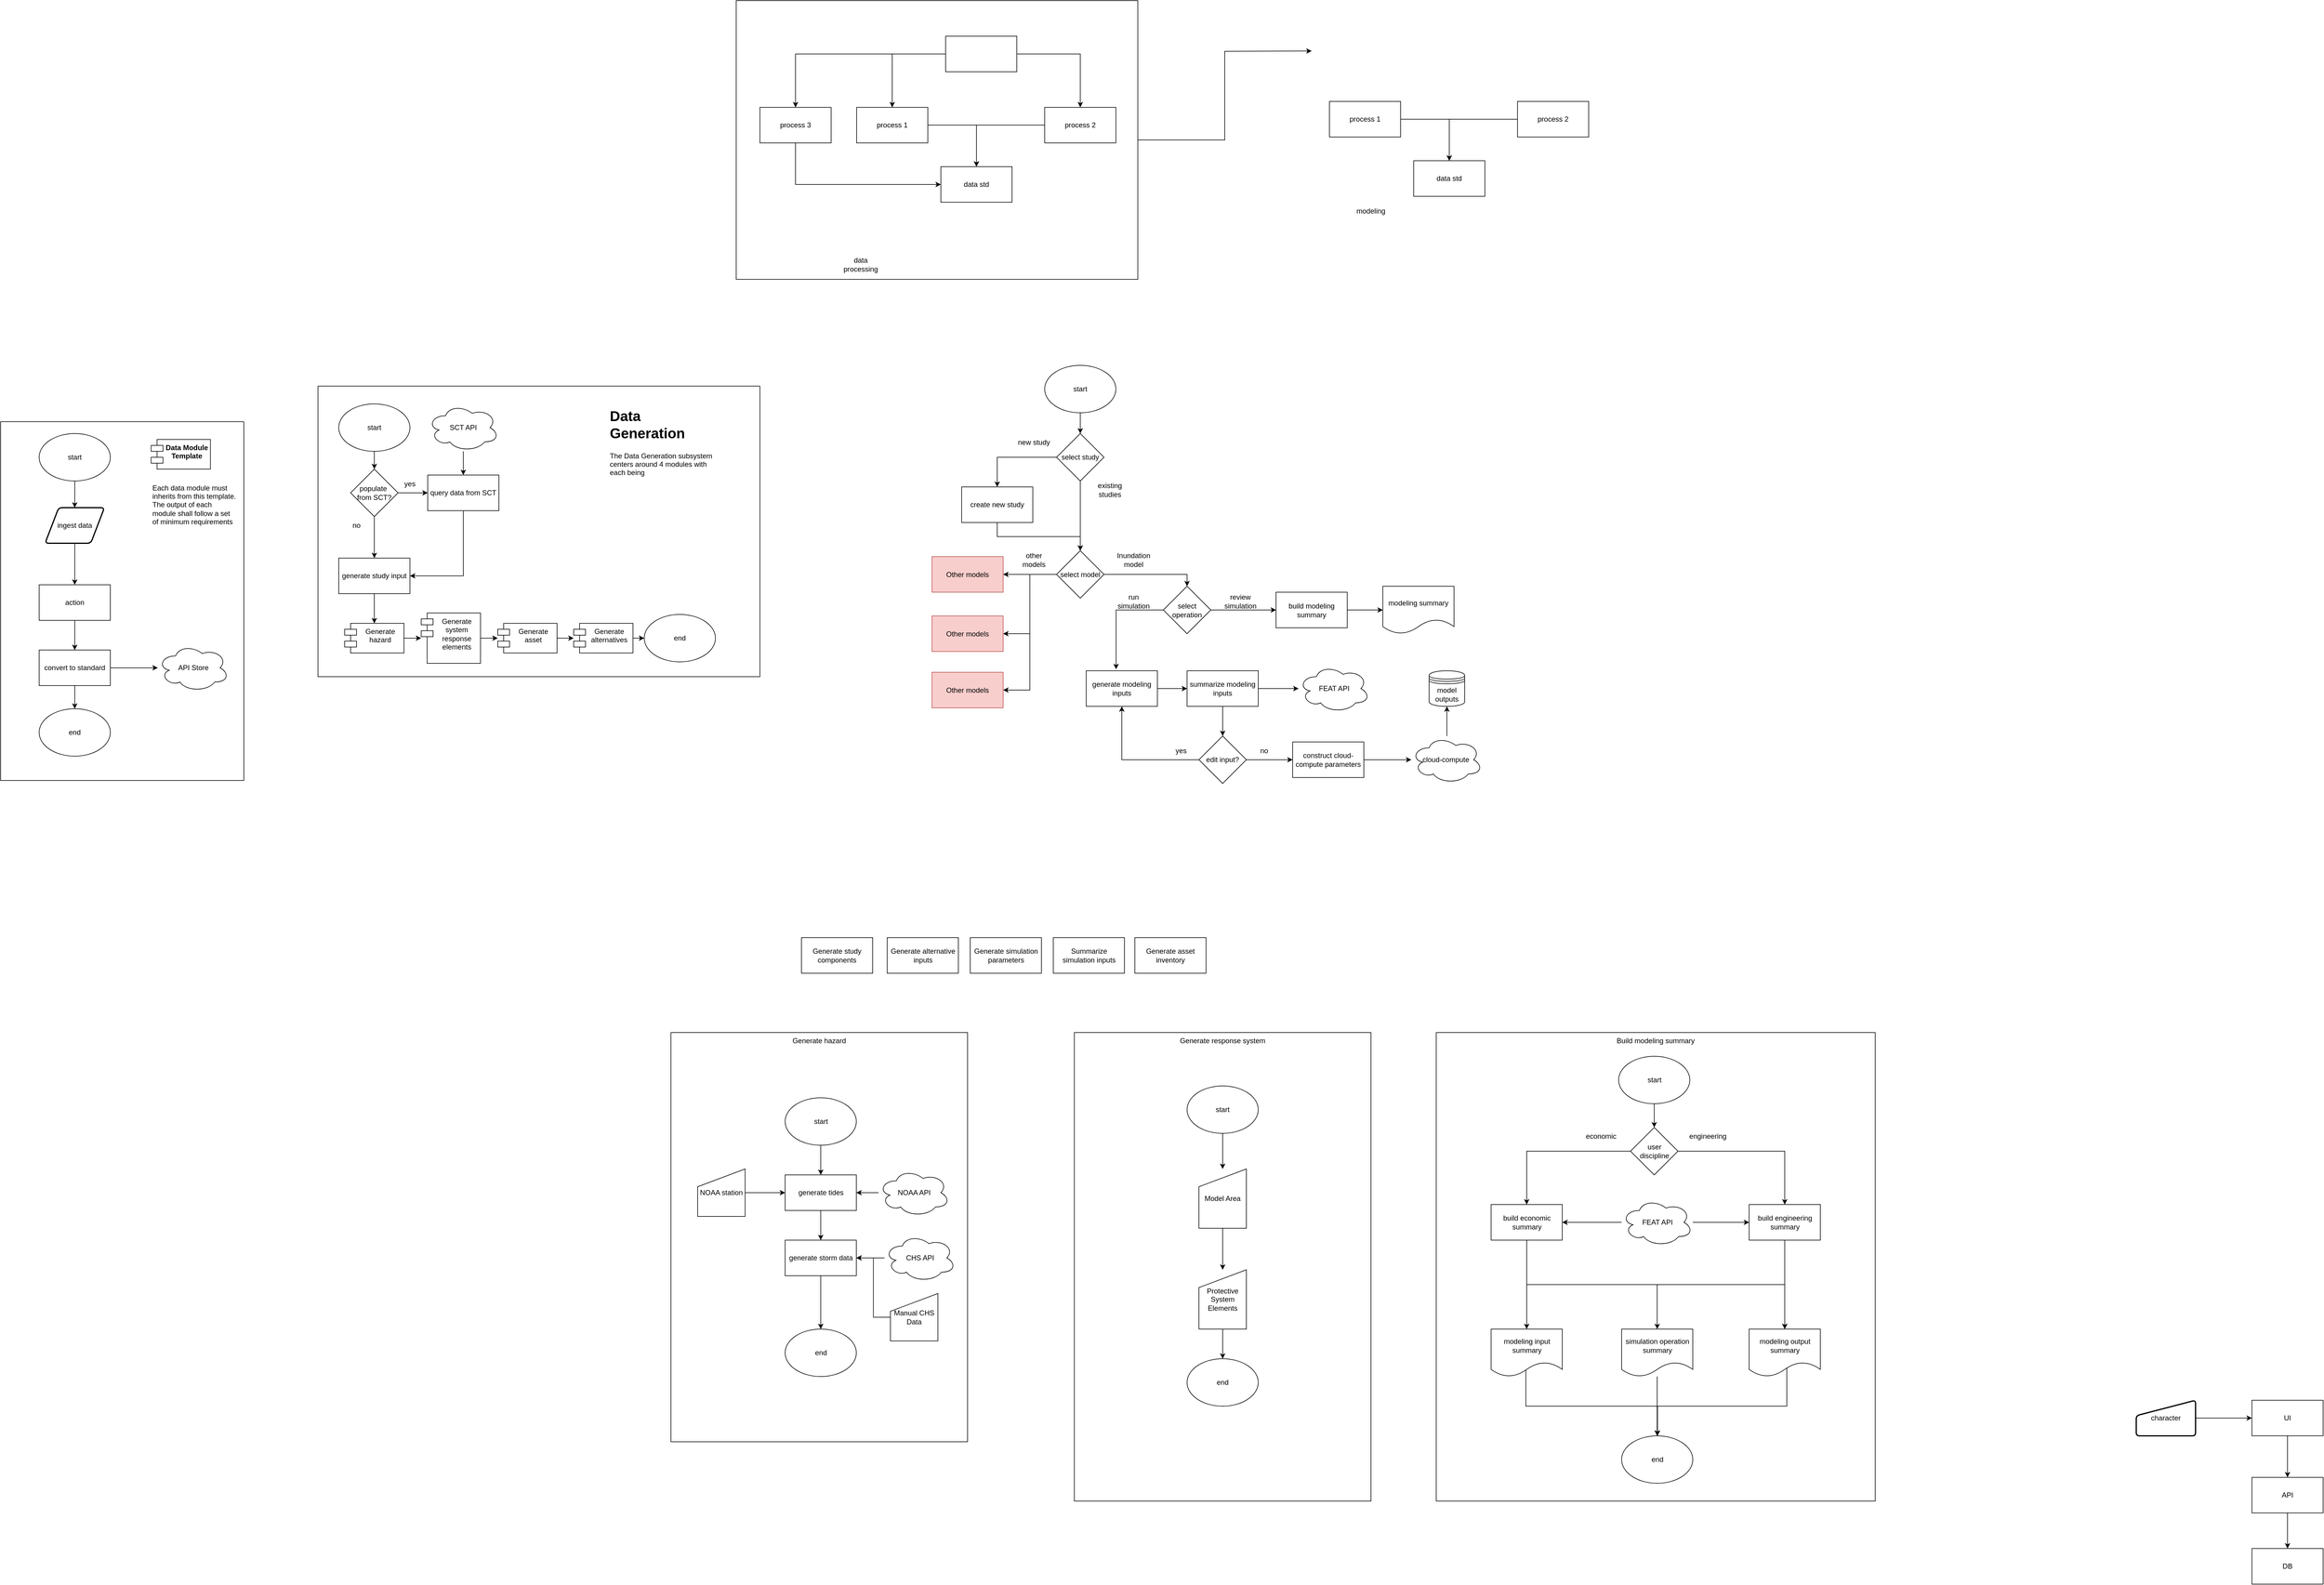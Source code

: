 <mxfile version="26.0.7" pages="3">
  <diagram name="Page-1" id="qRDFToGieXWFHNiyiY_J">
    <mxGraphModel dx="3237" dy="1983" grid="1" gridSize="10" guides="1" tooltips="1" connect="1" arrows="1" fold="1" page="1" pageScale="1" pageWidth="850" pageHeight="1100" math="0" shadow="0">
      <root>
        <mxCell id="0" />
        <mxCell id="1" parent="0" />
        <mxCell id="-fWQIyGvg7Xg8wQxf-oc-19" style="edgeStyle=orthogonalEdgeStyle;rounded=0;orthogonalLoop=1;jettySize=auto;html=1;entryX=0;entryY=0.5;entryDx=0;entryDy=0;" edge="1" parent="1" source="-fWQIyGvg7Xg8wQxf-oc-17">
          <mxGeometry relative="1" as="geometry">
            <mxPoint x="540" y="-345.0" as="targetPoint" />
          </mxGeometry>
        </mxCell>
        <mxCell id="-fWQIyGvg7Xg8wQxf-oc-17" value="" style="rounded=0;whiteSpace=wrap;html=1;" vertex="1" parent="1">
          <mxGeometry x="-430" y="-430" width="677" height="470" as="geometry" />
        </mxCell>
        <mxCell id="PQ4RPiRYlV6zUMraTzQ3-126" value="&lt;div style=&quot;&quot;&gt;&lt;span style=&quot;background-color: initial;&quot;&gt;Generate hazard&lt;/span&gt;&lt;/div&gt;" style="rounded=0;whiteSpace=wrap;html=1;align=center;verticalAlign=top;" parent="1" vertex="1">
          <mxGeometry x="-540" y="1310" width="500" height="690" as="geometry" />
        </mxCell>
        <mxCell id="1YbS6uMou_o2y9SLhwbq-1" value="" style="edgeStyle=orthogonalEdgeStyle;rounded=0;orthogonalLoop=1;jettySize=auto;html=1;" parent="1" source="PQ4RPiRYlV6zUMraTzQ3-18" target="PQ4RPiRYlV6zUMraTzQ3-30" edge="1">
          <mxGeometry relative="1" as="geometry" />
        </mxCell>
        <mxCell id="PQ4RPiRYlV6zUMraTzQ3-18" value="start" style="ellipse;whiteSpace=wrap;html=1;" parent="1" vertex="1">
          <mxGeometry x="90" y="185" width="120" height="80" as="geometry" />
        </mxCell>
        <mxCell id="PQ4RPiRYlV6zUMraTzQ3-184" style="edgeStyle=orthogonalEdgeStyle;rounded=0;orthogonalLoop=1;jettySize=auto;html=1;" parent="1" source="PQ4RPiRYlV6zUMraTzQ3-22" target="PQ4RPiRYlV6zUMraTzQ3-90" edge="1">
          <mxGeometry relative="1" as="geometry" />
        </mxCell>
        <mxCell id="PQ4RPiRYlV6zUMraTzQ3-22" value="generate modeling inputs" style="rounded=0;whiteSpace=wrap;html=1;" parent="1" vertex="1">
          <mxGeometry x="160" y="700" width="120" height="60" as="geometry" />
        </mxCell>
        <mxCell id="PQ4RPiRYlV6zUMraTzQ3-141" value="" style="edgeStyle=orthogonalEdgeStyle;rounded=0;orthogonalLoop=1;jettySize=auto;html=1;" parent="1" edge="1">
          <mxGeometry relative="1" as="geometry">
            <mxPoint x="102" y="600" as="targetPoint" />
          </mxGeometry>
        </mxCell>
        <mxCell id="PQ4RPiRYlV6zUMraTzQ3-142" style="edgeStyle=orthogonalEdgeStyle;rounded=0;orthogonalLoop=1;jettySize=auto;html=1;entryX=0.5;entryY=0;entryDx=0;entryDy=0;" parent="1" edge="1">
          <mxGeometry relative="1" as="geometry">
            <mxPoint x="260" y="740" as="targetPoint" />
          </mxGeometry>
        </mxCell>
        <mxCell id="PQ4RPiRYlV6zUMraTzQ3-54" style="edgeStyle=orthogonalEdgeStyle;rounded=0;orthogonalLoop=1;jettySize=auto;html=1;entryX=0;entryY=0.5;entryDx=0;entryDy=0;" parent="1" edge="1">
          <mxGeometry relative="1" as="geometry">
            <mxPoint x="340" y="770" as="targetPoint" />
          </mxGeometry>
        </mxCell>
        <mxCell id="1YbS6uMou_o2y9SLhwbq-3" style="edgeStyle=orthogonalEdgeStyle;rounded=0;orthogonalLoop=1;jettySize=auto;html=1;" parent="1" source="PQ4RPiRYlV6zUMraTzQ3-30" target="1YbS6uMou_o2y9SLhwbq-2" edge="1">
          <mxGeometry relative="1" as="geometry" />
        </mxCell>
        <mxCell id="1YbS6uMou_o2y9SLhwbq-5" style="edgeStyle=orthogonalEdgeStyle;rounded=0;orthogonalLoop=1;jettySize=auto;html=1;entryX=0.5;entryY=0;entryDx=0;entryDy=0;" parent="1" source="PQ4RPiRYlV6zUMraTzQ3-30" target="PQ4RPiRYlV6zUMraTzQ3-117" edge="1">
          <mxGeometry relative="1" as="geometry" />
        </mxCell>
        <mxCell id="PQ4RPiRYlV6zUMraTzQ3-30" value="select study" style="rhombus;whiteSpace=wrap;html=1;" parent="1" vertex="1">
          <mxGeometry x="110" y="300" width="80" height="80" as="geometry" />
        </mxCell>
        <mxCell id="PQ4RPiRYlV6zUMraTzQ3-34" value="new study" style="text;html=1;align=center;verticalAlign=middle;whiteSpace=wrap;rounded=0;" parent="1" vertex="1">
          <mxGeometry x="42" y="300" width="60" height="30" as="geometry" />
        </mxCell>
        <mxCell id="pRfy_A6ynVGi48_vsYZs-7" value="" style="edgeStyle=orthogonalEdgeStyle;rounded=0;orthogonalLoop=1;jettySize=auto;html=1;" parent="1" source="PQ4RPiRYlV6zUMraTzQ3-45" target="pRfy_A6ynVGi48_vsYZs-4" edge="1">
          <mxGeometry relative="1" as="geometry" />
        </mxCell>
        <mxCell id="PQ4RPiRYlV6zUMraTzQ3-45" value="NOAA station" style="shape=manualInput;whiteSpace=wrap;html=1;" parent="1" vertex="1">
          <mxGeometry x="-495" y="1540" width="80" height="80" as="geometry" />
        </mxCell>
        <mxCell id="pRfy_A6ynVGi48_vsYZs-12" style="edgeStyle=orthogonalEdgeStyle;rounded=0;orthogonalLoop=1;jettySize=auto;html=1;entryX=1;entryY=0.5;entryDx=0;entryDy=0;" parent="1" source="PQ4RPiRYlV6zUMraTzQ3-46" target="pRfy_A6ynVGi48_vsYZs-8" edge="1">
          <mxGeometry relative="1" as="geometry" />
        </mxCell>
        <mxCell id="PQ4RPiRYlV6zUMraTzQ3-46" value="Manual CHS Data" style="shape=manualInput;whiteSpace=wrap;html=1;" parent="1" vertex="1">
          <mxGeometry x="-170" y="1750" width="80" height="80" as="geometry" />
        </mxCell>
        <mxCell id="PQ4RPiRYlV6zUMraTzQ3-60" style="edgeStyle=orthogonalEdgeStyle;rounded=0;orthogonalLoop=1;jettySize=auto;html=1;entryX=0;entryY=0.5;entryDx=0;entryDy=0;" parent="1" edge="1">
          <mxGeometry relative="1" as="geometry">
            <mxPoint x="500" y="770" as="targetPoint" />
          </mxGeometry>
        </mxCell>
        <mxCell id="PQ4RPiRYlV6zUMraTzQ3-57" value="existing studies" style="text;html=1;align=center;verticalAlign=middle;whiteSpace=wrap;rounded=0;" parent="1" vertex="1">
          <mxGeometry x="170" y="380" width="60" height="30" as="geometry" />
        </mxCell>
        <mxCell id="PQ4RPiRYlV6zUMraTzQ3-69" style="edgeStyle=orthogonalEdgeStyle;rounded=0;orthogonalLoop=1;jettySize=auto;html=1;entryX=0.5;entryY=0;entryDx=0;entryDy=0;exitX=0.5;exitY=1;exitDx=0;exitDy=0;" parent="1" source="PQ4RPiRYlV6zUMraTzQ3-90" target="PQ4RPiRYlV6zUMraTzQ3-68" edge="1">
          <mxGeometry relative="1" as="geometry" />
        </mxCell>
        <mxCell id="PQ4RPiRYlV6zUMraTzQ3-73" style="edgeStyle=orthogonalEdgeStyle;rounded=0;orthogonalLoop=1;jettySize=auto;html=1;entryX=0;entryY=0.5;entryDx=0;entryDy=0;" parent="1" edge="1">
          <mxGeometry relative="1" as="geometry">
            <mxPoint x="640" y="770" as="targetPoint" />
          </mxGeometry>
        </mxCell>
        <mxCell id="PQ4RPiRYlV6zUMraTzQ3-62" value="Other models" style="rounded=0;whiteSpace=wrap;html=1;fillColor=#f8cecc;strokeColor=#b85450;" parent="1" vertex="1">
          <mxGeometry x="-100" y="507.5" width="120" height="60" as="geometry" />
        </mxCell>
        <mxCell id="PQ4RPiRYlV6zUMraTzQ3-185" style="edgeStyle=orthogonalEdgeStyle;rounded=0;orthogonalLoop=1;jettySize=auto;html=1;entryX=0.5;entryY=1;entryDx=0;entryDy=0;" parent="1" source="PQ4RPiRYlV6zUMraTzQ3-68" target="PQ4RPiRYlV6zUMraTzQ3-22" edge="1">
          <mxGeometry relative="1" as="geometry" />
        </mxCell>
        <mxCell id="PQ4RPiRYlV6zUMraTzQ3-68" value="edit input?" style="rhombus;whiteSpace=wrap;html=1;" parent="1" vertex="1">
          <mxGeometry x="350" y="810" width="80" height="80" as="geometry" />
        </mxCell>
        <mxCell id="PQ4RPiRYlV6zUMraTzQ3-71" value="yes" style="text;html=1;align=center;verticalAlign=middle;whiteSpace=wrap;rounded=0;" parent="1" vertex="1">
          <mxGeometry x="290" y="820" width="60" height="30" as="geometry" />
        </mxCell>
        <mxCell id="PQ4RPiRYlV6zUMraTzQ3-77" style="edgeStyle=orthogonalEdgeStyle;rounded=0;orthogonalLoop=1;jettySize=auto;html=1;entryX=0;entryY=0.5;entryDx=0;entryDy=0;" parent="1" source="PQ4RPiRYlV6zUMraTzQ3-68" target="PQ4RPiRYlV6zUMraTzQ3-83" edge="1">
          <mxGeometry relative="1" as="geometry">
            <mxPoint x="486.04" y="860" as="targetPoint" />
          </mxGeometry>
        </mxCell>
        <mxCell id="PQ4RPiRYlV6zUMraTzQ3-78" value="model outputs" style="shape=datastore;whiteSpace=wrap;html=1;" parent="1" vertex="1">
          <mxGeometry x="738" y="700" width="60" height="60" as="geometry" />
        </mxCell>
        <mxCell id="PQ4RPiRYlV6zUMraTzQ3-80" value="no" style="text;html=1;align=center;verticalAlign=middle;whiteSpace=wrap;rounded=0;" parent="1" vertex="1">
          <mxGeometry x="430" y="820" width="60" height="30" as="geometry" />
        </mxCell>
        <mxCell id="PQ4RPiRYlV6zUMraTzQ3-81" value="Generate asset inventory" style="rounded=0;whiteSpace=wrap;html=1;" parent="1" vertex="1">
          <mxGeometry x="242" y="1150" width="120" height="60" as="geometry" />
        </mxCell>
        <mxCell id="PQ4RPiRYlV6zUMraTzQ3-97" style="edgeStyle=orthogonalEdgeStyle;rounded=0;orthogonalLoop=1;jettySize=auto;html=1;" parent="1" source="PQ4RPiRYlV6zUMraTzQ3-83" target="PQ4RPiRYlV6zUMraTzQ3-84" edge="1">
          <mxGeometry relative="1" as="geometry" />
        </mxCell>
        <mxCell id="PQ4RPiRYlV6zUMraTzQ3-83" value="construct cloud-compute parameters" style="rounded=0;whiteSpace=wrap;html=1;" parent="1" vertex="1">
          <mxGeometry x="508" y="820" width="120" height="60" as="geometry" />
        </mxCell>
        <mxCell id="PQ4RPiRYlV6zUMraTzQ3-99" style="edgeStyle=orthogonalEdgeStyle;rounded=0;orthogonalLoop=1;jettySize=auto;html=1;entryX=0.5;entryY=1;entryDx=0;entryDy=0;" parent="1" source="PQ4RPiRYlV6zUMraTzQ3-84" target="PQ4RPiRYlV6zUMraTzQ3-78" edge="1">
          <mxGeometry relative="1" as="geometry" />
        </mxCell>
        <mxCell id="PQ4RPiRYlV6zUMraTzQ3-84" value="cloud-compute&amp;nbsp;" style="ellipse;shape=cloud;whiteSpace=wrap;html=1;" parent="1" vertex="1">
          <mxGeometry x="708" y="810" width="120" height="80" as="geometry" />
        </mxCell>
        <mxCell id="PQ4RPiRYlV6zUMraTzQ3-88" style="edgeStyle=orthogonalEdgeStyle;rounded=0;orthogonalLoop=1;jettySize=auto;html=1;entryX=0.42;entryY=-0.044;entryDx=0;entryDy=0;entryPerimeter=0;" parent="1" source="PQ4RPiRYlV6zUMraTzQ3-85" target="PQ4RPiRYlV6zUMraTzQ3-22" edge="1">
          <mxGeometry relative="1" as="geometry">
            <mxPoint x="210" y="697.5" as="targetPoint" />
          </mxGeometry>
        </mxCell>
        <mxCell id="PQ4RPiRYlV6zUMraTzQ3-95" style="edgeStyle=orthogonalEdgeStyle;rounded=0;orthogonalLoop=1;jettySize=auto;html=1;entryX=0;entryY=0.5;entryDx=0;entryDy=0;" parent="1" source="PQ4RPiRYlV6zUMraTzQ3-85" target="PQ4RPiRYlV6zUMraTzQ3-94" edge="1">
          <mxGeometry relative="1" as="geometry" />
        </mxCell>
        <mxCell id="PQ4RPiRYlV6zUMraTzQ3-85" value="select operation" style="rhombus;whiteSpace=wrap;html=1;" parent="1" vertex="1">
          <mxGeometry x="290" y="557.5" width="80" height="80" as="geometry" />
        </mxCell>
        <mxCell id="PQ4RPiRYlV6zUMraTzQ3-89" value="run simulation" style="text;html=1;align=center;verticalAlign=middle;whiteSpace=wrap;rounded=0;" parent="1" vertex="1">
          <mxGeometry x="210" y="567.5" width="60" height="30" as="geometry" />
        </mxCell>
        <mxCell id="98Wi79xMPndo4PKG9-Y--35" value="" style="edgeStyle=orthogonalEdgeStyle;rounded=0;orthogonalLoop=1;jettySize=auto;html=1;" parent="1" source="PQ4RPiRYlV6zUMraTzQ3-90" target="98Wi79xMPndo4PKG9-Y--34" edge="1">
          <mxGeometry relative="1" as="geometry" />
        </mxCell>
        <mxCell id="PQ4RPiRYlV6zUMraTzQ3-90" value="summarize modeling inputs" style="rounded=0;whiteSpace=wrap;html=1;" parent="1" vertex="1">
          <mxGeometry x="330" y="700" width="120" height="60" as="geometry" />
        </mxCell>
        <mxCell id="PQ4RPiRYlV6zUMraTzQ3-93" value="modeling summary" style="shape=document;whiteSpace=wrap;html=1;boundedLbl=1;" parent="1" vertex="1">
          <mxGeometry x="660" y="557.5" width="120" height="80" as="geometry" />
        </mxCell>
        <mxCell id="98Wi79xMPndo4PKG9-Y--49" value="" style="edgeStyle=orthogonalEdgeStyle;rounded=0;orthogonalLoop=1;jettySize=auto;html=1;" parent="1" source="PQ4RPiRYlV6zUMraTzQ3-94" target="PQ4RPiRYlV6zUMraTzQ3-93" edge="1">
          <mxGeometry relative="1" as="geometry" />
        </mxCell>
        <mxCell id="PQ4RPiRYlV6zUMraTzQ3-94" value="build modeling summary" style="rounded=0;whiteSpace=wrap;html=1;" parent="1" vertex="1">
          <mxGeometry x="480" y="567.5" width="120" height="60" as="geometry" />
        </mxCell>
        <mxCell id="PQ4RPiRYlV6zUMraTzQ3-96" value="review simulation" style="text;html=1;align=center;verticalAlign=middle;whiteSpace=wrap;rounded=0;" parent="1" vertex="1">
          <mxGeometry x="390" y="567.5" width="60" height="30" as="geometry" />
        </mxCell>
        <mxCell id="PQ4RPiRYlV6zUMraTzQ3-107" style="edgeStyle=orthogonalEdgeStyle;rounded=0;orthogonalLoop=1;jettySize=auto;html=1;entryX=0.5;entryY=1;entryDx=0;entryDy=0;" parent="1" edge="1">
          <mxGeometry relative="1" as="geometry">
            <mxPoint x="100" y="730" as="sourcePoint" />
          </mxGeometry>
        </mxCell>
        <mxCell id="PQ4RPiRYlV6zUMraTzQ3-108" style="edgeStyle=orthogonalEdgeStyle;rounded=0;orthogonalLoop=1;jettySize=auto;html=1;" parent="1" edge="1">
          <mxGeometry relative="1" as="geometry">
            <mxPoint x="200" y="770" as="targetPoint" />
          </mxGeometry>
        </mxCell>
        <mxCell id="PQ4RPiRYlV6zUMraTzQ3-112" value="Generate study components" style="rounded=0;whiteSpace=wrap;html=1;" parent="1" vertex="1">
          <mxGeometry x="-320" y="1150" width="120" height="60" as="geometry" />
        </mxCell>
        <mxCell id="PQ4RPiRYlV6zUMraTzQ3-114" value="Generate alternative inputs" style="rounded=0;whiteSpace=wrap;html=1;" parent="1" vertex="1">
          <mxGeometry x="-175.5" y="1150" width="120" height="60" as="geometry" />
        </mxCell>
        <mxCell id="PQ4RPiRYlV6zUMraTzQ3-115" value="Generate simulation parameters" style="rounded=0;whiteSpace=wrap;html=1;" parent="1" vertex="1">
          <mxGeometry x="-35.5" y="1150" width="120" height="60" as="geometry" />
        </mxCell>
        <mxCell id="PQ4RPiRYlV6zUMraTzQ3-116" value="Summarize simulation inputs" style="rounded=0;whiteSpace=wrap;html=1;" parent="1" vertex="1">
          <mxGeometry x="104.5" y="1150" width="120" height="60" as="geometry" />
        </mxCell>
        <mxCell id="PQ4RPiRYlV6zUMraTzQ3-120" value="" style="edgeStyle=orthogonalEdgeStyle;rounded=0;orthogonalLoop=1;jettySize=auto;html=1;" parent="1" source="PQ4RPiRYlV6zUMraTzQ3-117" target="PQ4RPiRYlV6zUMraTzQ3-62" edge="1">
          <mxGeometry relative="1" as="geometry" />
        </mxCell>
        <mxCell id="PQ4RPiRYlV6zUMraTzQ3-121" value="" style="edgeStyle=orthogonalEdgeStyle;rounded=0;orthogonalLoop=1;jettySize=auto;html=1;entryX=0.5;entryY=0;entryDx=0;entryDy=0;" parent="1" source="PQ4RPiRYlV6zUMraTzQ3-117" target="PQ4RPiRYlV6zUMraTzQ3-85" edge="1">
          <mxGeometry relative="1" as="geometry">
            <mxPoint x="-240" y="527.5" as="targetPoint" />
          </mxGeometry>
        </mxCell>
        <mxCell id="98Wi79xMPndo4PKG9-Y--6" style="edgeStyle=orthogonalEdgeStyle;rounded=0;orthogonalLoop=1;jettySize=auto;html=1;entryX=1;entryY=0.5;entryDx=0;entryDy=0;" parent="1" source="PQ4RPiRYlV6zUMraTzQ3-117" target="98Wi79xMPndo4PKG9-Y--5" edge="1">
          <mxGeometry relative="1" as="geometry" />
        </mxCell>
        <mxCell id="98Wi79xMPndo4PKG9-Y--8" style="edgeStyle=orthogonalEdgeStyle;rounded=0;orthogonalLoop=1;jettySize=auto;html=1;entryX=1;entryY=0.5;entryDx=0;entryDy=0;" parent="1" source="PQ4RPiRYlV6zUMraTzQ3-117" target="98Wi79xMPndo4PKG9-Y--7" edge="1">
          <mxGeometry relative="1" as="geometry" />
        </mxCell>
        <mxCell id="PQ4RPiRYlV6zUMraTzQ3-117" value="select model" style="rhombus;whiteSpace=wrap;html=1;" parent="1" vertex="1">
          <mxGeometry x="110" y="497.5" width="80" height="80" as="geometry" />
        </mxCell>
        <mxCell id="PQ4RPiRYlV6zUMraTzQ3-122" value="Inundation model" style="text;html=1;align=center;verticalAlign=middle;whiteSpace=wrap;rounded=0;" parent="1" vertex="1">
          <mxGeometry x="210" y="497.5" width="60" height="30" as="geometry" />
        </mxCell>
        <mxCell id="PQ4RPiRYlV6zUMraTzQ3-123" value="other models" style="text;html=1;align=center;verticalAlign=middle;whiteSpace=wrap;rounded=0;" parent="1" vertex="1">
          <mxGeometry x="42" y="497.5" width="60" height="30" as="geometry" />
        </mxCell>
        <mxCell id="pRfy_A6ynVGi48_vsYZs-5" value="" style="edgeStyle=orthogonalEdgeStyle;rounded=0;orthogonalLoop=1;jettySize=auto;html=1;" parent="1" source="PQ4RPiRYlV6zUMraTzQ3-127" target="pRfy_A6ynVGi48_vsYZs-4" edge="1">
          <mxGeometry relative="1" as="geometry" />
        </mxCell>
        <mxCell id="PQ4RPiRYlV6zUMraTzQ3-127" value="start" style="ellipse;whiteSpace=wrap;html=1;" parent="1" vertex="1">
          <mxGeometry x="-347.5" y="1420" width="120" height="80" as="geometry" />
        </mxCell>
        <mxCell id="PQ4RPiRYlV6zUMraTzQ3-128" value="end" style="ellipse;whiteSpace=wrap;html=1;" parent="1" vertex="1">
          <mxGeometry x="-347.5" y="1810" width="120" height="80" as="geometry" />
        </mxCell>
        <mxCell id="PQ4RPiRYlV6zUMraTzQ3-140" value="" style="group" parent="1" vertex="1" connectable="0">
          <mxGeometry x="140" y="1310" width="500" height="790" as="geometry" />
        </mxCell>
        <mxCell id="PQ4RPiRYlV6zUMraTzQ3-130" value="&lt;div style=&quot;&quot;&gt;Generate response system&lt;/div&gt;" style="rounded=0;whiteSpace=wrap;html=1;align=center;verticalAlign=top;" parent="PQ4RPiRYlV6zUMraTzQ3-140" vertex="1">
          <mxGeometry width="500" height="790" as="geometry" />
        </mxCell>
        <mxCell id="PQ4RPiRYlV6zUMraTzQ3-138" value="" style="edgeStyle=orthogonalEdgeStyle;rounded=0;orthogonalLoop=1;jettySize=auto;html=1;" parent="PQ4RPiRYlV6zUMraTzQ3-140" source="PQ4RPiRYlV6zUMraTzQ3-48" target="PQ4RPiRYlV6zUMraTzQ3-52" edge="1">
          <mxGeometry relative="1" as="geometry" />
        </mxCell>
        <mxCell id="PQ4RPiRYlV6zUMraTzQ3-48" value="Model Area" style="shape=manualInput;whiteSpace=wrap;html=1;" parent="PQ4RPiRYlV6zUMraTzQ3-140" vertex="1">
          <mxGeometry x="210" y="230" width="80" height="100" as="geometry" />
        </mxCell>
        <mxCell id="PQ4RPiRYlV6zUMraTzQ3-139" value="" style="edgeStyle=orthogonalEdgeStyle;rounded=0;orthogonalLoop=1;jettySize=auto;html=1;" parent="PQ4RPiRYlV6zUMraTzQ3-140" source="PQ4RPiRYlV6zUMraTzQ3-52" target="PQ4RPiRYlV6zUMraTzQ3-136" edge="1">
          <mxGeometry relative="1" as="geometry" />
        </mxCell>
        <mxCell id="PQ4RPiRYlV6zUMraTzQ3-52" value="Protective System Elements" style="shape=manualInput;whiteSpace=wrap;html=1;" parent="PQ4RPiRYlV6zUMraTzQ3-140" vertex="1">
          <mxGeometry x="210" y="400" width="80" height="100" as="geometry" />
        </mxCell>
        <mxCell id="PQ4RPiRYlV6zUMraTzQ3-137" value="" style="edgeStyle=orthogonalEdgeStyle;rounded=0;orthogonalLoop=1;jettySize=auto;html=1;" parent="PQ4RPiRYlV6zUMraTzQ3-140" source="PQ4RPiRYlV6zUMraTzQ3-135" target="PQ4RPiRYlV6zUMraTzQ3-48" edge="1">
          <mxGeometry relative="1" as="geometry" />
        </mxCell>
        <mxCell id="PQ4RPiRYlV6zUMraTzQ3-135" value="start" style="ellipse;whiteSpace=wrap;html=1;" parent="PQ4RPiRYlV6zUMraTzQ3-140" vertex="1">
          <mxGeometry x="190" y="90" width="120" height="80" as="geometry" />
        </mxCell>
        <mxCell id="PQ4RPiRYlV6zUMraTzQ3-136" value="end" style="ellipse;whiteSpace=wrap;html=1;" parent="PQ4RPiRYlV6zUMraTzQ3-140" vertex="1">
          <mxGeometry x="190" y="550" width="120" height="80" as="geometry" />
        </mxCell>
        <mxCell id="98Wi79xMPndo4PKG9-Y--5" value="Other models" style="rounded=0;whiteSpace=wrap;html=1;fillColor=#f8cecc;strokeColor=#b85450;" parent="1" vertex="1">
          <mxGeometry x="-100" y="607.5" width="120" height="60" as="geometry" />
        </mxCell>
        <mxCell id="98Wi79xMPndo4PKG9-Y--7" value="Other models" style="rounded=0;whiteSpace=wrap;html=1;fillColor=#f8cecc;strokeColor=#b85450;" parent="1" vertex="1">
          <mxGeometry x="-100" y="702.5" width="120" height="60" as="geometry" />
        </mxCell>
        <mxCell id="98Wi79xMPndo4PKG9-Y--10" value="&lt;div style=&quot;&quot;&gt;Build modeling summary&lt;/div&gt;" style="rounded=0;whiteSpace=wrap;html=1;align=center;verticalAlign=top;" parent="1" vertex="1">
          <mxGeometry x="750" y="1310" width="740" height="790" as="geometry" />
        </mxCell>
        <mxCell id="98Wi79xMPndo4PKG9-Y--19" value="" style="edgeStyle=orthogonalEdgeStyle;rounded=0;orthogonalLoop=1;jettySize=auto;html=1;" parent="1" source="98Wi79xMPndo4PKG9-Y--16" target="98Wi79xMPndo4PKG9-Y--18" edge="1">
          <mxGeometry relative="1" as="geometry" />
        </mxCell>
        <mxCell id="98Wi79xMPndo4PKG9-Y--16" value="start" style="ellipse;whiteSpace=wrap;html=1;" parent="1" vertex="1">
          <mxGeometry x="1057.5" y="1350" width="120" height="80" as="geometry" />
        </mxCell>
        <mxCell id="98Wi79xMPndo4PKG9-Y--17" value="end" style="ellipse;whiteSpace=wrap;html=1;" parent="1" vertex="1">
          <mxGeometry x="1062.5" y="1990" width="120" height="80" as="geometry" />
        </mxCell>
        <mxCell id="98Wi79xMPndo4PKG9-Y--22" style="edgeStyle=orthogonalEdgeStyle;rounded=0;orthogonalLoop=1;jettySize=auto;html=1;" parent="1" source="98Wi79xMPndo4PKG9-Y--18" target="98Wi79xMPndo4PKG9-Y--20" edge="1">
          <mxGeometry relative="1" as="geometry" />
        </mxCell>
        <mxCell id="98Wi79xMPndo4PKG9-Y--23" style="edgeStyle=orthogonalEdgeStyle;rounded=0;orthogonalLoop=1;jettySize=auto;html=1;" parent="1" source="98Wi79xMPndo4PKG9-Y--18" target="98Wi79xMPndo4PKG9-Y--21" edge="1">
          <mxGeometry relative="1" as="geometry" />
        </mxCell>
        <mxCell id="98Wi79xMPndo4PKG9-Y--18" value="user &lt;br&gt;discipline" style="rhombus;whiteSpace=wrap;html=1;" parent="1" vertex="1">
          <mxGeometry x="1077.5" y="1470" width="80" height="80" as="geometry" />
        </mxCell>
        <mxCell id="98Wi79xMPndo4PKG9-Y--29" style="edgeStyle=orthogonalEdgeStyle;rounded=0;orthogonalLoop=1;jettySize=auto;html=1;" parent="1" source="98Wi79xMPndo4PKG9-Y--20" target="98Wi79xMPndo4PKG9-Y--28" edge="1">
          <mxGeometry relative="1" as="geometry" />
        </mxCell>
        <mxCell id="98Wi79xMPndo4PKG9-Y--30" style="edgeStyle=orthogonalEdgeStyle;rounded=0;orthogonalLoop=1;jettySize=auto;html=1;exitX=0.5;exitY=1;exitDx=0;exitDy=0;" parent="1" source="98Wi79xMPndo4PKG9-Y--20" target="98Wi79xMPndo4PKG9-Y--27" edge="1">
          <mxGeometry relative="1" as="geometry" />
        </mxCell>
        <mxCell id="98Wi79xMPndo4PKG9-Y--20" value="build economic summary" style="rounded=0;whiteSpace=wrap;html=1;" parent="1" vertex="1">
          <mxGeometry x="842.5" y="1600" width="120" height="60" as="geometry" />
        </mxCell>
        <mxCell id="98Wi79xMPndo4PKG9-Y--31" style="edgeStyle=orthogonalEdgeStyle;rounded=0;orthogonalLoop=1;jettySize=auto;html=1;entryX=0.5;entryY=0;entryDx=0;entryDy=0;exitX=0.5;exitY=1;exitDx=0;exitDy=0;" parent="1" source="98Wi79xMPndo4PKG9-Y--21" target="98Wi79xMPndo4PKG9-Y--27" edge="1">
          <mxGeometry relative="1" as="geometry" />
        </mxCell>
        <mxCell id="98Wi79xMPndo4PKG9-Y--38" style="edgeStyle=orthogonalEdgeStyle;rounded=0;orthogonalLoop=1;jettySize=auto;html=1;exitX=0.5;exitY=1;exitDx=0;exitDy=0;" parent="1" source="98Wi79xMPndo4PKG9-Y--21" target="98Wi79xMPndo4PKG9-Y--37" edge="1">
          <mxGeometry relative="1" as="geometry" />
        </mxCell>
        <mxCell id="98Wi79xMPndo4PKG9-Y--21" value="build engineering summary" style="rounded=0;whiteSpace=wrap;html=1;" parent="1" vertex="1">
          <mxGeometry x="1277.5" y="1600" width="120" height="60" as="geometry" />
        </mxCell>
        <mxCell id="98Wi79xMPndo4PKG9-Y--25" value="" style="edgeStyle=orthogonalEdgeStyle;rounded=0;orthogonalLoop=1;jettySize=auto;html=1;startArrow=none;startFill=0;" parent="1" source="98Wi79xMPndo4PKG9-Y--24" target="98Wi79xMPndo4PKG9-Y--21" edge="1">
          <mxGeometry relative="1" as="geometry" />
        </mxCell>
        <mxCell id="98Wi79xMPndo4PKG9-Y--26" value="" style="edgeStyle=orthogonalEdgeStyle;rounded=0;orthogonalLoop=1;jettySize=auto;html=1;startArrow=none;startFill=0;" parent="1" source="98Wi79xMPndo4PKG9-Y--24" target="98Wi79xMPndo4PKG9-Y--20" edge="1">
          <mxGeometry relative="1" as="geometry" />
        </mxCell>
        <mxCell id="98Wi79xMPndo4PKG9-Y--24" value="FEAT API" style="ellipse;shape=cloud;whiteSpace=wrap;html=1;" parent="1" vertex="1">
          <mxGeometry x="1062.5" y="1590" width="120" height="80" as="geometry" />
        </mxCell>
        <mxCell id="98Wi79xMPndo4PKG9-Y--46" style="edgeStyle=orthogonalEdgeStyle;rounded=0;orthogonalLoop=1;jettySize=auto;html=1;entryX=0.5;entryY=0;entryDx=0;entryDy=0;exitX=0.529;exitY=0.788;exitDx=0;exitDy=0;exitPerimeter=0;" parent="1" source="98Wi79xMPndo4PKG9-Y--27" target="98Wi79xMPndo4PKG9-Y--17" edge="1">
          <mxGeometry relative="1" as="geometry">
            <Array as="points">
              <mxPoint x="1341" y="1940" />
              <mxPoint x="1123" y="1940" />
            </Array>
          </mxGeometry>
        </mxCell>
        <mxCell id="98Wi79xMPndo4PKG9-Y--27" value="modeling output summary" style="shape=document;whiteSpace=wrap;html=1;boundedLbl=1;" parent="1" vertex="1">
          <mxGeometry x="1277.5" y="1810" width="120" height="80" as="geometry" />
        </mxCell>
        <mxCell id="98Wi79xMPndo4PKG9-Y--42" style="edgeStyle=orthogonalEdgeStyle;rounded=0;orthogonalLoop=1;jettySize=auto;html=1;exitX=0.488;exitY=0.838;exitDx=0;exitDy=0;exitPerimeter=0;" parent="1" source="98Wi79xMPndo4PKG9-Y--28" target="98Wi79xMPndo4PKG9-Y--17" edge="1">
          <mxGeometry relative="1" as="geometry">
            <Array as="points">
              <mxPoint x="901" y="1940" />
              <mxPoint x="1123" y="1940" />
            </Array>
          </mxGeometry>
        </mxCell>
        <mxCell id="98Wi79xMPndo4PKG9-Y--28" value="modeling input summary" style="shape=document;whiteSpace=wrap;html=1;boundedLbl=1;" parent="1" vertex="1">
          <mxGeometry x="842.5" y="1810" width="120" height="80" as="geometry" />
        </mxCell>
        <mxCell id="98Wi79xMPndo4PKG9-Y--34" value="FEAT API" style="ellipse;shape=cloud;whiteSpace=wrap;html=1;" parent="1" vertex="1">
          <mxGeometry x="518" y="690" width="120" height="80" as="geometry" />
        </mxCell>
        <mxCell id="98Wi79xMPndo4PKG9-Y--43" value="" style="edgeStyle=orthogonalEdgeStyle;rounded=0;orthogonalLoop=1;jettySize=auto;html=1;" parent="1" source="98Wi79xMPndo4PKG9-Y--37" target="98Wi79xMPndo4PKG9-Y--17" edge="1">
          <mxGeometry relative="1" as="geometry" />
        </mxCell>
        <mxCell id="98Wi79xMPndo4PKG9-Y--37" value="simulation operation summary" style="shape=document;whiteSpace=wrap;html=1;boundedLbl=1;" parent="1" vertex="1">
          <mxGeometry x="1062.5" y="1810" width="120" height="80" as="geometry" />
        </mxCell>
        <mxCell id="98Wi79xMPndo4PKG9-Y--47" value="economic" style="text;html=1;align=center;verticalAlign=middle;whiteSpace=wrap;rounded=0;" parent="1" vertex="1">
          <mxGeometry x="997.5" y="1470" width="60" height="30" as="geometry" />
        </mxCell>
        <mxCell id="98Wi79xMPndo4PKG9-Y--48" value="engineering" style="text;html=1;align=center;verticalAlign=middle;whiteSpace=wrap;rounded=0;" parent="1" vertex="1">
          <mxGeometry x="1177.5" y="1470" width="60" height="30" as="geometry" />
        </mxCell>
        <mxCell id="1YbS6uMou_o2y9SLhwbq-6" style="edgeStyle=orthogonalEdgeStyle;rounded=0;orthogonalLoop=1;jettySize=auto;html=1;entryX=0.5;entryY=0;entryDx=0;entryDy=0;exitX=0.5;exitY=1;exitDx=0;exitDy=0;" parent="1" source="1YbS6uMou_o2y9SLhwbq-2" target="PQ4RPiRYlV6zUMraTzQ3-117" edge="1">
          <mxGeometry relative="1" as="geometry" />
        </mxCell>
        <mxCell id="1YbS6uMou_o2y9SLhwbq-2" value="create new study" style="rounded=0;whiteSpace=wrap;html=1;" parent="1" vertex="1">
          <mxGeometry x="-50" y="390" width="120" height="60" as="geometry" />
        </mxCell>
        <mxCell id="pRfy_A6ynVGi48_vsYZs-6" value="" style="edgeStyle=orthogonalEdgeStyle;rounded=0;orthogonalLoop=1;jettySize=auto;html=1;" parent="1" source="pRfy_A6ynVGi48_vsYZs-2" target="pRfy_A6ynVGi48_vsYZs-4" edge="1">
          <mxGeometry relative="1" as="geometry" />
        </mxCell>
        <mxCell id="pRfy_A6ynVGi48_vsYZs-2" value="NOAA API" style="ellipse;shape=cloud;whiteSpace=wrap;html=1;" parent="1" vertex="1">
          <mxGeometry x="-190" y="1540" width="120" height="80" as="geometry" />
        </mxCell>
        <mxCell id="pRfy_A6ynVGi48_vsYZs-9" value="" style="edgeStyle=orthogonalEdgeStyle;rounded=0;orthogonalLoop=1;jettySize=auto;html=1;" parent="1" source="pRfy_A6ynVGi48_vsYZs-4" target="pRfy_A6ynVGi48_vsYZs-8" edge="1">
          <mxGeometry relative="1" as="geometry" />
        </mxCell>
        <mxCell id="pRfy_A6ynVGi48_vsYZs-4" value="generate tides" style="rounded=0;whiteSpace=wrap;html=1;" parent="1" vertex="1">
          <mxGeometry x="-347.5" y="1550" width="120" height="60" as="geometry" />
        </mxCell>
        <mxCell id="pRfy_A6ynVGi48_vsYZs-14" value="" style="edgeStyle=orthogonalEdgeStyle;rounded=0;orthogonalLoop=1;jettySize=auto;html=1;" parent="1" source="pRfy_A6ynVGi48_vsYZs-8" target="PQ4RPiRYlV6zUMraTzQ3-128" edge="1">
          <mxGeometry relative="1" as="geometry" />
        </mxCell>
        <mxCell id="pRfy_A6ynVGi48_vsYZs-8" value="generate storm data" style="rounded=0;whiteSpace=wrap;html=1;" parent="1" vertex="1">
          <mxGeometry x="-347.5" y="1660" width="120" height="60" as="geometry" />
        </mxCell>
        <mxCell id="pRfy_A6ynVGi48_vsYZs-13" value="" style="edgeStyle=orthogonalEdgeStyle;rounded=0;orthogonalLoop=1;jettySize=auto;html=1;" parent="1" source="pRfy_A6ynVGi48_vsYZs-11" target="pRfy_A6ynVGi48_vsYZs-8" edge="1">
          <mxGeometry relative="1" as="geometry" />
        </mxCell>
        <mxCell id="pRfy_A6ynVGi48_vsYZs-11" value="CHS API" style="ellipse;shape=cloud;whiteSpace=wrap;html=1;" parent="1" vertex="1">
          <mxGeometry x="-180" y="1650" width="120" height="80" as="geometry" />
        </mxCell>
        <mxCell id="pRfy_A6ynVGi48_vsYZs-17" value="" style="edgeStyle=orthogonalEdgeStyle;rounded=0;orthogonalLoop=1;jettySize=auto;html=1;" parent="1" source="pRfy_A6ynVGi48_vsYZs-15" target="pRfy_A6ynVGi48_vsYZs-16" edge="1">
          <mxGeometry relative="1" as="geometry" />
        </mxCell>
        <mxCell id="pRfy_A6ynVGi48_vsYZs-15" value="character" style="html=1;strokeWidth=2;shape=manualInput;whiteSpace=wrap;rounded=1;size=26;arcSize=11;" parent="1" vertex="1">
          <mxGeometry x="1930" y="1930" width="100" height="60" as="geometry" />
        </mxCell>
        <mxCell id="pRfy_A6ynVGi48_vsYZs-19" value="" style="edgeStyle=orthogonalEdgeStyle;rounded=0;orthogonalLoop=1;jettySize=auto;html=1;" parent="1" source="pRfy_A6ynVGi48_vsYZs-16" target="pRfy_A6ynVGi48_vsYZs-18" edge="1">
          <mxGeometry relative="1" as="geometry" />
        </mxCell>
        <mxCell id="pRfy_A6ynVGi48_vsYZs-16" value="UI" style="rounded=0;whiteSpace=wrap;html=1;" parent="1" vertex="1">
          <mxGeometry x="2125" y="1930" width="120" height="60" as="geometry" />
        </mxCell>
        <mxCell id="pRfy_A6ynVGi48_vsYZs-21" value="" style="edgeStyle=orthogonalEdgeStyle;rounded=0;orthogonalLoop=1;jettySize=auto;html=1;" parent="1" source="pRfy_A6ynVGi48_vsYZs-18" target="pRfy_A6ynVGi48_vsYZs-20" edge="1">
          <mxGeometry relative="1" as="geometry" />
        </mxCell>
        <mxCell id="pRfy_A6ynVGi48_vsYZs-18" value="API" style="rounded=0;whiteSpace=wrap;html=1;" parent="1" vertex="1">
          <mxGeometry x="2125" y="2060" width="120" height="60" as="geometry" />
        </mxCell>
        <mxCell id="pRfy_A6ynVGi48_vsYZs-20" value="DB" style="rounded=0;whiteSpace=wrap;html=1;" parent="1" vertex="1">
          <mxGeometry x="2125" y="2180" width="120" height="60" as="geometry" />
        </mxCell>
        <mxCell id="-fWQIyGvg7Xg8wQxf-oc-1" value="data std" style="rounded=0;whiteSpace=wrap;html=1;" vertex="1" parent="1">
          <mxGeometry x="-85" y="-150" width="120" height="60" as="geometry" />
        </mxCell>
        <mxCell id="-fWQIyGvg7Xg8wQxf-oc-5" style="edgeStyle=orthogonalEdgeStyle;rounded=0;orthogonalLoop=1;jettySize=auto;html=1;entryX=0.5;entryY=0;entryDx=0;entryDy=0;" edge="1" parent="1" source="-fWQIyGvg7Xg8wQxf-oc-2" target="-fWQIyGvg7Xg8wQxf-oc-1">
          <mxGeometry relative="1" as="geometry" />
        </mxCell>
        <mxCell id="-fWQIyGvg7Xg8wQxf-oc-2" value="process 2" style="rounded=0;whiteSpace=wrap;html=1;" vertex="1" parent="1">
          <mxGeometry x="90" y="-250" width="120" height="60" as="geometry" />
        </mxCell>
        <mxCell id="-fWQIyGvg7Xg8wQxf-oc-4" style="edgeStyle=orthogonalEdgeStyle;rounded=0;orthogonalLoop=1;jettySize=auto;html=1;" edge="1" parent="1" source="-fWQIyGvg7Xg8wQxf-oc-3" target="-fWQIyGvg7Xg8wQxf-oc-1">
          <mxGeometry relative="1" as="geometry" />
        </mxCell>
        <mxCell id="-fWQIyGvg7Xg8wQxf-oc-3" value="process 1" style="rounded=0;whiteSpace=wrap;html=1;" vertex="1" parent="1">
          <mxGeometry x="-227" y="-250" width="120" height="60" as="geometry" />
        </mxCell>
        <mxCell id="-fWQIyGvg7Xg8wQxf-oc-7" style="edgeStyle=orthogonalEdgeStyle;rounded=0;orthogonalLoop=1;jettySize=auto;html=1;entryX=0.5;entryY=0;entryDx=0;entryDy=0;" edge="1" parent="1" source="-fWQIyGvg7Xg8wQxf-oc-6" target="-fWQIyGvg7Xg8wQxf-oc-3">
          <mxGeometry relative="1" as="geometry" />
        </mxCell>
        <mxCell id="-fWQIyGvg7Xg8wQxf-oc-8" style="edgeStyle=orthogonalEdgeStyle;rounded=0;orthogonalLoop=1;jettySize=auto;html=1;entryX=0.5;entryY=0;entryDx=0;entryDy=0;" edge="1" parent="1" source="-fWQIyGvg7Xg8wQxf-oc-6" target="-fWQIyGvg7Xg8wQxf-oc-2">
          <mxGeometry relative="1" as="geometry" />
        </mxCell>
        <mxCell id="-fWQIyGvg7Xg8wQxf-oc-23" style="edgeStyle=orthogonalEdgeStyle;rounded=0;orthogonalLoop=1;jettySize=auto;html=1;" edge="1" parent="1" source="-fWQIyGvg7Xg8wQxf-oc-6" target="-fWQIyGvg7Xg8wQxf-oc-20">
          <mxGeometry relative="1" as="geometry" />
        </mxCell>
        <mxCell id="-fWQIyGvg7Xg8wQxf-oc-6" value="" style="rounded=0;whiteSpace=wrap;html=1;" vertex="1" parent="1">
          <mxGeometry x="-77" y="-370" width="120" height="60" as="geometry" />
        </mxCell>
        <mxCell id="-fWQIyGvg7Xg8wQxf-oc-9" value="data std" style="rounded=0;whiteSpace=wrap;html=1;" vertex="1" parent="1">
          <mxGeometry x="712" y="-160" width="120" height="60" as="geometry" />
        </mxCell>
        <mxCell id="-fWQIyGvg7Xg8wQxf-oc-10" style="edgeStyle=orthogonalEdgeStyle;rounded=0;orthogonalLoop=1;jettySize=auto;html=1;entryX=0.5;entryY=0;entryDx=0;entryDy=0;" edge="1" parent="1" source="-fWQIyGvg7Xg8wQxf-oc-11" target="-fWQIyGvg7Xg8wQxf-oc-9">
          <mxGeometry relative="1" as="geometry" />
        </mxCell>
        <mxCell id="-fWQIyGvg7Xg8wQxf-oc-11" value="process 2" style="rounded=0;whiteSpace=wrap;html=1;" vertex="1" parent="1">
          <mxGeometry x="887" y="-260" width="120" height="60" as="geometry" />
        </mxCell>
        <mxCell id="-fWQIyGvg7Xg8wQxf-oc-12" style="edgeStyle=orthogonalEdgeStyle;rounded=0;orthogonalLoop=1;jettySize=auto;html=1;" edge="1" parent="1" source="-fWQIyGvg7Xg8wQxf-oc-13" target="-fWQIyGvg7Xg8wQxf-oc-9">
          <mxGeometry relative="1" as="geometry" />
        </mxCell>
        <mxCell id="-fWQIyGvg7Xg8wQxf-oc-13" value="process 1" style="rounded=0;whiteSpace=wrap;html=1;" vertex="1" parent="1">
          <mxGeometry x="570" y="-260" width="120" height="60" as="geometry" />
        </mxCell>
        <mxCell id="-fWQIyGvg7Xg8wQxf-oc-22" style="edgeStyle=orthogonalEdgeStyle;rounded=0;orthogonalLoop=1;jettySize=auto;html=1;entryX=0;entryY=0.5;entryDx=0;entryDy=0;" edge="1" parent="1" source="-fWQIyGvg7Xg8wQxf-oc-20" target="-fWQIyGvg7Xg8wQxf-oc-1">
          <mxGeometry relative="1" as="geometry">
            <Array as="points">
              <mxPoint x="-330" y="-120" />
            </Array>
          </mxGeometry>
        </mxCell>
        <mxCell id="-fWQIyGvg7Xg8wQxf-oc-20" value="process 3" style="rounded=0;whiteSpace=wrap;html=1;" vertex="1" parent="1">
          <mxGeometry x="-390" y="-250" width="120" height="60" as="geometry" />
        </mxCell>
        <mxCell id="-fWQIyGvg7Xg8wQxf-oc-24" value="data processing" style="text;html=1;align=center;verticalAlign=middle;whiteSpace=wrap;rounded=0;" vertex="1" parent="1">
          <mxGeometry x="-250" width="60" height="30" as="geometry" />
        </mxCell>
        <mxCell id="-fWQIyGvg7Xg8wQxf-oc-25" value="modeling" style="text;html=1;align=center;verticalAlign=middle;whiteSpace=wrap;rounded=0;" vertex="1" parent="1">
          <mxGeometry x="610" y="-90" width="60" height="30" as="geometry" />
        </mxCell>
        <mxCell id="wG7Q8QUlYoH2plEu2OoV-1" value="" style="swimlane;startSize=0;" vertex="1" parent="1">
          <mxGeometry x="-1670" y="280" width="410" height="605" as="geometry" />
        </mxCell>
        <mxCell id="-fWQIyGvg7Xg8wQxf-oc-30" value="" style="edgeStyle=orthogonalEdgeStyle;rounded=0;orthogonalLoop=1;jettySize=auto;html=1;" edge="1" parent="wG7Q8QUlYoH2plEu2OoV-1" source="-fWQIyGvg7Xg8wQxf-oc-27" target="-fWQIyGvg7Xg8wQxf-oc-28">
          <mxGeometry relative="1" as="geometry" />
        </mxCell>
        <mxCell id="-fWQIyGvg7Xg8wQxf-oc-27" value="action" style="rounded=0;whiteSpace=wrap;html=1;" vertex="1" parent="wG7Q8QUlYoH2plEu2OoV-1">
          <mxGeometry x="65" y="275" width="120" height="60" as="geometry" />
        </mxCell>
        <mxCell id="wG7Q8QUlYoH2plEu2OoV-5" value="" style="edgeStyle=orthogonalEdgeStyle;rounded=0;orthogonalLoop=1;jettySize=auto;html=1;" edge="1" parent="wG7Q8QUlYoH2plEu2OoV-1" source="-fWQIyGvg7Xg8wQxf-oc-28" target="wG7Q8QUlYoH2plEu2OoV-4">
          <mxGeometry relative="1" as="geometry" />
        </mxCell>
        <mxCell id="wG7Q8QUlYoH2plEu2OoV-17" value="" style="edgeStyle=orthogonalEdgeStyle;rounded=0;orthogonalLoop=1;jettySize=auto;html=1;" edge="1" parent="wG7Q8QUlYoH2plEu2OoV-1" source="-fWQIyGvg7Xg8wQxf-oc-28" target="wG7Q8QUlYoH2plEu2OoV-16">
          <mxGeometry relative="1" as="geometry" />
        </mxCell>
        <mxCell id="-fWQIyGvg7Xg8wQxf-oc-28" value="convert to standard" style="rounded=0;whiteSpace=wrap;html=1;" vertex="1" parent="wG7Q8QUlYoH2plEu2OoV-1">
          <mxGeometry x="65" y="385" width="120" height="60" as="geometry" />
        </mxCell>
        <mxCell id="wG7Q8QUlYoH2plEu2OoV-14" value="" style="edgeStyle=orthogonalEdgeStyle;rounded=0;orthogonalLoop=1;jettySize=auto;html=1;" edge="1" parent="wG7Q8QUlYoH2plEu2OoV-1" source="wG7Q8QUlYoH2plEu2OoV-2" target="wG7Q8QUlYoH2plEu2OoV-13">
          <mxGeometry relative="1" as="geometry" />
        </mxCell>
        <mxCell id="wG7Q8QUlYoH2plEu2OoV-2" value="start" style="ellipse;whiteSpace=wrap;html=1;" vertex="1" parent="wG7Q8QUlYoH2plEu2OoV-1">
          <mxGeometry x="65" y="20" width="120" height="80" as="geometry" />
        </mxCell>
        <mxCell id="wG7Q8QUlYoH2plEu2OoV-4" value="end" style="ellipse;whiteSpace=wrap;html=1;" vertex="1" parent="wG7Q8QUlYoH2plEu2OoV-1">
          <mxGeometry x="65" y="484" width="120" height="80" as="geometry" />
        </mxCell>
        <mxCell id="wG7Q8QUlYoH2plEu2OoV-15" style="edgeStyle=orthogonalEdgeStyle;rounded=0;orthogonalLoop=1;jettySize=auto;html=1;entryX=0.5;entryY=0;entryDx=0;entryDy=0;" edge="1" parent="wG7Q8QUlYoH2plEu2OoV-1" source="wG7Q8QUlYoH2plEu2OoV-13" target="-fWQIyGvg7Xg8wQxf-oc-27">
          <mxGeometry relative="1" as="geometry" />
        </mxCell>
        <mxCell id="wG7Q8QUlYoH2plEu2OoV-13" value="ingest data" style="shape=parallelogram;html=1;strokeWidth=2;perimeter=parallelogramPerimeter;whiteSpace=wrap;rounded=1;arcSize=12;size=0.23;" vertex="1" parent="wG7Q8QUlYoH2plEu2OoV-1">
          <mxGeometry x="75" y="145" width="100" height="60" as="geometry" />
        </mxCell>
        <mxCell id="wG7Q8QUlYoH2plEu2OoV-16" value="API Store" style="ellipse;shape=cloud;whiteSpace=wrap;html=1;" vertex="1" parent="wG7Q8QUlYoH2plEu2OoV-1">
          <mxGeometry x="265" y="375" width="120" height="80" as="geometry" />
        </mxCell>
        <mxCell id="wG7Q8QUlYoH2plEu2OoV-22" value="Data Module Template" style="shape=module;align=left;spacingLeft=20;align=center;verticalAlign=top;whiteSpace=wrap;html=1;fontStyle=1" vertex="1" parent="wG7Q8QUlYoH2plEu2OoV-1">
          <mxGeometry x="253.75" y="30" width="100" height="50" as="geometry" />
        </mxCell>
        <mxCell id="wG7Q8QUlYoH2plEu2OoV-31" value="Each data module must inherits from this template. The output of each module shall follow a set of minimum requirements" style="text;html=1;align=left;verticalAlign=middle;whiteSpace=wrap;rounded=0;" vertex="1" parent="wG7Q8QUlYoH2plEu2OoV-1">
          <mxGeometry x="253.75" y="90" width="142.5" height="100" as="geometry" />
        </mxCell>
        <mxCell id="wG7Q8QUlYoH2plEu2OoV-23" value="" style="swimlane;startSize=0;" vertex="1" parent="1">
          <mxGeometry x="-1135" y="220" width="745" height="490" as="geometry" />
        </mxCell>
        <mxCell id="wG7Q8QUlYoH2plEu2OoV-25" value="" style="edgeStyle=orthogonalEdgeStyle;rounded=0;orthogonalLoop=1;jettySize=auto;html=1;" edge="1" parent="wG7Q8QUlYoH2plEu2OoV-23" source="wG7Q8QUlYoH2plEu2OoV-18" target="wG7Q8QUlYoH2plEu2OoV-19">
          <mxGeometry relative="1" as="geometry" />
        </mxCell>
        <mxCell id="wG7Q8QUlYoH2plEu2OoV-18" value="Generate hazard" style="shape=module;align=left;spacingLeft=20;align=center;verticalAlign=top;whiteSpace=wrap;html=1;" vertex="1" parent="wG7Q8QUlYoH2plEu2OoV-23">
          <mxGeometry x="45" y="400" width="100" height="50" as="geometry" />
        </mxCell>
        <mxCell id="wG7Q8QUlYoH2plEu2OoV-26" value="" style="edgeStyle=orthogonalEdgeStyle;rounded=0;orthogonalLoop=1;jettySize=auto;html=1;" edge="1" parent="wG7Q8QUlYoH2plEu2OoV-23" source="wG7Q8QUlYoH2plEu2OoV-19" target="wG7Q8QUlYoH2plEu2OoV-20">
          <mxGeometry relative="1" as="geometry" />
        </mxCell>
        <mxCell id="wG7Q8QUlYoH2plEu2OoV-19" value="Generate system response elements" style="shape=module;align=left;spacingLeft=20;align=center;verticalAlign=top;whiteSpace=wrap;html=1;" vertex="1" parent="wG7Q8QUlYoH2plEu2OoV-23">
          <mxGeometry x="174" y="382.5" width="100" height="85" as="geometry" />
        </mxCell>
        <mxCell id="wG7Q8QUlYoH2plEu2OoV-27" value="" style="edgeStyle=orthogonalEdgeStyle;rounded=0;orthogonalLoop=1;jettySize=auto;html=1;" edge="1" parent="wG7Q8QUlYoH2plEu2OoV-23" source="wG7Q8QUlYoH2plEu2OoV-20" target="wG7Q8QUlYoH2plEu2OoV-21">
          <mxGeometry relative="1" as="geometry" />
        </mxCell>
        <mxCell id="wG7Q8QUlYoH2plEu2OoV-20" value="Generate asset" style="shape=module;align=left;spacingLeft=20;align=center;verticalAlign=top;whiteSpace=wrap;html=1;" vertex="1" parent="wG7Q8QUlYoH2plEu2OoV-23">
          <mxGeometry x="303" y="400" width="100" height="50" as="geometry" />
        </mxCell>
        <mxCell id="wG7Q8QUlYoH2plEu2OoV-28" value="" style="edgeStyle=orthogonalEdgeStyle;rounded=0;orthogonalLoop=1;jettySize=auto;html=1;" edge="1" parent="wG7Q8QUlYoH2plEu2OoV-23" source="wG7Q8QUlYoH2plEu2OoV-21" target="PQ4RPiRYlV6zUMraTzQ3-150">
          <mxGeometry relative="1" as="geometry" />
        </mxCell>
        <mxCell id="wG7Q8QUlYoH2plEu2OoV-21" value="Generate alternatives" style="shape=module;align=left;spacingLeft=20;align=center;verticalAlign=top;whiteSpace=wrap;html=1;" vertex="1" parent="wG7Q8QUlYoH2plEu2OoV-23">
          <mxGeometry x="431" y="400" width="100" height="50" as="geometry" />
        </mxCell>
        <mxCell id="PQ4RPiRYlV6zUMraTzQ3-170" style="edgeStyle=orthogonalEdgeStyle;rounded=0;orthogonalLoop=1;jettySize=auto;html=1;entryX=0.5;entryY=0;entryDx=0;entryDy=0;" parent="wG7Q8QUlYoH2plEu2OoV-23" source="PQ4RPiRYlV6zUMraTzQ3-149" target="PQ4RPiRYlV6zUMraTzQ3-158" edge="1">
          <mxGeometry relative="1" as="geometry" />
        </mxCell>
        <mxCell id="PQ4RPiRYlV6zUMraTzQ3-149" value="start" style="ellipse;whiteSpace=wrap;html=1;" parent="wG7Q8QUlYoH2plEu2OoV-23" vertex="1">
          <mxGeometry x="35" y="30" width="120" height="80" as="geometry" />
        </mxCell>
        <mxCell id="PQ4RPiRYlV6zUMraTzQ3-176" value="" style="edgeStyle=orthogonalEdgeStyle;rounded=0;orthogonalLoop=1;jettySize=auto;html=1;startArrow=classic;startFill=1;endArrow=none;endFill=0;" parent="wG7Q8QUlYoH2plEu2OoV-23" source="PQ4RPiRYlV6zUMraTzQ3-152" target="PQ4RPiRYlV6zUMraTzQ3-159" edge="1">
          <mxGeometry relative="1" as="geometry" />
        </mxCell>
        <mxCell id="PQ4RPiRYlV6zUMraTzQ3-178" style="edgeStyle=orthogonalEdgeStyle;rounded=0;orthogonalLoop=1;jettySize=auto;html=1;entryX=1;entryY=0.5;entryDx=0;entryDy=0;exitX=0.5;exitY=1;exitDx=0;exitDy=0;" parent="wG7Q8QUlYoH2plEu2OoV-23" source="PQ4RPiRYlV6zUMraTzQ3-152" target="PQ4RPiRYlV6zUMraTzQ3-153" edge="1">
          <mxGeometry relative="1" as="geometry" />
        </mxCell>
        <mxCell id="PQ4RPiRYlV6zUMraTzQ3-152" value="query data from SCT" style="rounded=0;whiteSpace=wrap;html=1;" parent="wG7Q8QUlYoH2plEu2OoV-23" vertex="1">
          <mxGeometry x="185" y="150" width="120" height="60" as="geometry" />
        </mxCell>
        <mxCell id="wG7Q8QUlYoH2plEu2OoV-24" value="" style="edgeStyle=orthogonalEdgeStyle;rounded=0;orthogonalLoop=1;jettySize=auto;html=1;" edge="1" parent="wG7Q8QUlYoH2plEu2OoV-23" source="PQ4RPiRYlV6zUMraTzQ3-153" target="wG7Q8QUlYoH2plEu2OoV-18">
          <mxGeometry relative="1" as="geometry" />
        </mxCell>
        <mxCell id="PQ4RPiRYlV6zUMraTzQ3-153" value="generate study input" style="rounded=0;whiteSpace=wrap;html=1;" parent="wG7Q8QUlYoH2plEu2OoV-23" vertex="1">
          <mxGeometry x="35" y="290" width="120" height="60" as="geometry" />
        </mxCell>
        <mxCell id="PQ4RPiRYlV6zUMraTzQ3-154" value="yes" style="text;html=1;align=center;verticalAlign=middle;whiteSpace=wrap;rounded=0;" parent="wG7Q8QUlYoH2plEu2OoV-23" vertex="1">
          <mxGeometry x="125" y="150" width="60" height="30" as="geometry" />
        </mxCell>
        <mxCell id="PQ4RPiRYlV6zUMraTzQ3-173" value="" style="edgeStyle=orthogonalEdgeStyle;rounded=0;orthogonalLoop=1;jettySize=auto;html=1;" parent="wG7Q8QUlYoH2plEu2OoV-23" source="PQ4RPiRYlV6zUMraTzQ3-158" target="PQ4RPiRYlV6zUMraTzQ3-153" edge="1">
          <mxGeometry relative="1" as="geometry" />
        </mxCell>
        <mxCell id="PQ4RPiRYlV6zUMraTzQ3-174" value="" style="edgeStyle=orthogonalEdgeStyle;rounded=0;orthogonalLoop=1;jettySize=auto;html=1;" parent="wG7Q8QUlYoH2plEu2OoV-23" source="PQ4RPiRYlV6zUMraTzQ3-158" target="PQ4RPiRYlV6zUMraTzQ3-152" edge="1">
          <mxGeometry relative="1" as="geometry" />
        </mxCell>
        <mxCell id="PQ4RPiRYlV6zUMraTzQ3-158" value="populate&amp;nbsp;&lt;div&gt;from SCT?&lt;/div&gt;" style="rhombus;whiteSpace=wrap;html=1;" parent="wG7Q8QUlYoH2plEu2OoV-23" vertex="1">
          <mxGeometry x="55" y="140" width="80" height="80" as="geometry" />
        </mxCell>
        <mxCell id="PQ4RPiRYlV6zUMraTzQ3-159" value="SCT API" style="ellipse;shape=cloud;whiteSpace=wrap;html=1;" parent="wG7Q8QUlYoH2plEu2OoV-23" vertex="1">
          <mxGeometry x="185" y="30" width="120" height="80" as="geometry" />
        </mxCell>
        <mxCell id="PQ4RPiRYlV6zUMraTzQ3-160" value="no" style="text;html=1;align=center;verticalAlign=middle;whiteSpace=wrap;rounded=0;" parent="wG7Q8QUlYoH2plEu2OoV-23" vertex="1">
          <mxGeometry x="35" y="220" width="60" height="30" as="geometry" />
        </mxCell>
        <mxCell id="PQ4RPiRYlV6zUMraTzQ3-150" value="end" style="ellipse;whiteSpace=wrap;html=1;" parent="wG7Q8QUlYoH2plEu2OoV-23" vertex="1">
          <mxGeometry x="550" y="385" width="120" height="80" as="geometry" />
        </mxCell>
        <mxCell id="wG7Q8QUlYoH2plEu2OoV-29" value="&lt;h1 style=&quot;margin-top: 0px;&quot;&gt;Data Generation&lt;/h1&gt;&lt;p&gt;The Data Generation subsystem centers around 4 modules with each being&amp;nbsp;&lt;/p&gt;" style="text;html=1;whiteSpace=wrap;overflow=hidden;rounded=0;" vertex="1" parent="wG7Q8QUlYoH2plEu2OoV-23">
          <mxGeometry x="490" y="30" width="180" height="150" as="geometry" />
        </mxCell>
      </root>
    </mxGraphModel>
  </diagram>
  <diagram id="8TppexSi33puMpZT0EW5" name="Page-2">
    <mxGraphModel dx="536" dy="795" grid="1" gridSize="10" guides="1" tooltips="1" connect="1" arrows="1" fold="1" page="1" pageScale="1" pageWidth="850" pageHeight="1100" math="0" shadow="0">
      <root>
        <mxCell id="0" />
        <mxCell id="1" parent="0" />
        <mxCell id="_lwaXlpqbjJlIxt7XOg0-1" value="" style="edgeStyle=orthogonalEdgeStyle;rounded=0;orthogonalLoop=1;jettySize=auto;html=1;" edge="1" parent="1" source="_lwaXlpqbjJlIxt7XOg0-2" target="_lwaXlpqbjJlIxt7XOg0-4">
          <mxGeometry relative="1" as="geometry" />
        </mxCell>
        <mxCell id="_lwaXlpqbjJlIxt7XOg0-2" value="module 1" style="rounded=0;whiteSpace=wrap;html=1;" vertex="1" parent="1">
          <mxGeometry x="1277.5" y="330" width="120" height="60" as="geometry" />
        </mxCell>
        <mxCell id="_lwaXlpqbjJlIxt7XOg0-3" value="" style="edgeStyle=orthogonalEdgeStyle;rounded=0;orthogonalLoop=1;jettySize=auto;html=1;" edge="1" parent="1" source="_lwaXlpqbjJlIxt7XOg0-4" target="_lwaXlpqbjJlIxt7XOg0-5">
          <mxGeometry relative="1" as="geometry" />
        </mxCell>
        <mxCell id="_lwaXlpqbjJlIxt7XOg0-4" value="module 1" style="rounded=0;whiteSpace=wrap;html=1;" vertex="1" parent="1">
          <mxGeometry x="1277.5" y="450" width="120" height="60" as="geometry" />
        </mxCell>
        <mxCell id="_lwaXlpqbjJlIxt7XOg0-5" value="module 1" style="rounded=0;whiteSpace=wrap;html=1;" vertex="1" parent="1">
          <mxGeometry x="1277.5" y="580" width="120" height="60" as="geometry" />
        </mxCell>
        <mxCell id="_lwaXlpqbjJlIxt7XOg0-6" value="" style="edgeStyle=orthogonalEdgeStyle;rounded=0;orthogonalLoop=1;jettySize=auto;html=1;startArrow=classic;startFill=1;" edge="1" parent="1" source="_lwaXlpqbjJlIxt7XOg0-7" target="_lwaXlpqbjJlIxt7XOg0-10">
          <mxGeometry relative="1" as="geometry" />
        </mxCell>
        <mxCell id="_lwaXlpqbjJlIxt7XOg0-7" value="module 1" style="rounded=0;whiteSpace=wrap;html=1;" vertex="1" parent="1">
          <mxGeometry x="1195" y="730" width="120" height="60" as="geometry" />
        </mxCell>
        <mxCell id="_lwaXlpqbjJlIxt7XOg0-8" value="" style="edgeStyle=orthogonalEdgeStyle;rounded=0;orthogonalLoop=1;jettySize=auto;html=1;startArrow=classic;startFill=1;" edge="1" parent="1" source="_lwaXlpqbjJlIxt7XOg0-10" target="_lwaXlpqbjJlIxt7XOg0-11">
          <mxGeometry relative="1" as="geometry" />
        </mxCell>
        <mxCell id="_lwaXlpqbjJlIxt7XOg0-9" value="" style="edgeStyle=orthogonalEdgeStyle;rounded=0;orthogonalLoop=1;jettySize=auto;html=1;" edge="1" parent="1" source="_lwaXlpqbjJlIxt7XOg0-10" target="_lwaXlpqbjJlIxt7XOg0-16">
          <mxGeometry relative="1" as="geometry" />
        </mxCell>
        <mxCell id="_lwaXlpqbjJlIxt7XOg0-10" value="module 1" style="rounded=0;whiteSpace=wrap;html=1;" vertex="1" parent="1">
          <mxGeometry x="1385" y="730" width="120" height="60" as="geometry" />
        </mxCell>
        <mxCell id="_lwaXlpqbjJlIxt7XOg0-11" value="module 1" style="rounded=0;whiteSpace=wrap;html=1;" vertex="1" parent="1">
          <mxGeometry x="1565" y="735" width="120" height="50" as="geometry" />
        </mxCell>
        <mxCell id="_lwaXlpqbjJlIxt7XOg0-12" value="" style="edgeStyle=orthogonalEdgeStyle;rounded=0;orthogonalLoop=1;jettySize=auto;html=1;startArrow=classic;startFill=1;" edge="1" parent="1" source="_lwaXlpqbjJlIxt7XOg0-13" target="_lwaXlpqbjJlIxt7XOg0-16">
          <mxGeometry relative="1" as="geometry" />
        </mxCell>
        <mxCell id="_lwaXlpqbjJlIxt7XOg0-13" value="module 1" style="rounded=0;whiteSpace=wrap;html=1;" vertex="1" parent="1">
          <mxGeometry x="1195" y="850" width="120" height="60" as="geometry" />
        </mxCell>
        <mxCell id="_lwaXlpqbjJlIxt7XOg0-14" value="" style="edgeStyle=orthogonalEdgeStyle;rounded=0;orthogonalLoop=1;jettySize=auto;html=1;startArrow=classic;startFill=1;" edge="1" parent="1" source="_lwaXlpqbjJlIxt7XOg0-16" target="_lwaXlpqbjJlIxt7XOg0-17">
          <mxGeometry relative="1" as="geometry" />
        </mxCell>
        <mxCell id="_lwaXlpqbjJlIxt7XOg0-15" value="" style="edgeStyle=orthogonalEdgeStyle;rounded=0;orthogonalLoop=1;jettySize=auto;html=1;" edge="1" parent="1" source="_lwaXlpqbjJlIxt7XOg0-16" target="_lwaXlpqbjJlIxt7XOg0-21">
          <mxGeometry relative="1" as="geometry" />
        </mxCell>
        <mxCell id="_lwaXlpqbjJlIxt7XOg0-16" value="module 1" style="rounded=0;whiteSpace=wrap;html=1;" vertex="1" parent="1">
          <mxGeometry x="1385" y="850" width="120" height="60" as="geometry" />
        </mxCell>
        <mxCell id="_lwaXlpqbjJlIxt7XOg0-17" value="module 1" style="rounded=0;whiteSpace=wrap;html=1;" vertex="1" parent="1">
          <mxGeometry x="1565" y="855" width="120" height="50" as="geometry" />
        </mxCell>
        <mxCell id="_lwaXlpqbjJlIxt7XOg0-18" value="" style="edgeStyle=orthogonalEdgeStyle;rounded=0;orthogonalLoop=1;jettySize=auto;html=1;startArrow=classic;startFill=1;" edge="1" parent="1" source="_lwaXlpqbjJlIxt7XOg0-19" target="_lwaXlpqbjJlIxt7XOg0-21">
          <mxGeometry relative="1" as="geometry" />
        </mxCell>
        <mxCell id="_lwaXlpqbjJlIxt7XOg0-19" value="module 1" style="rounded=0;whiteSpace=wrap;html=1;" vertex="1" parent="1">
          <mxGeometry x="1195" y="970" width="120" height="60" as="geometry" />
        </mxCell>
        <mxCell id="_lwaXlpqbjJlIxt7XOg0-20" value="" style="edgeStyle=orthogonalEdgeStyle;rounded=0;orthogonalLoop=1;jettySize=auto;html=1;startArrow=classic;startFill=1;" edge="1" parent="1" source="_lwaXlpqbjJlIxt7XOg0-21" target="_lwaXlpqbjJlIxt7XOg0-22">
          <mxGeometry relative="1" as="geometry" />
        </mxCell>
        <mxCell id="_lwaXlpqbjJlIxt7XOg0-21" value="module 1" style="rounded=0;whiteSpace=wrap;html=1;" vertex="1" parent="1">
          <mxGeometry x="1385" y="970" width="120" height="60" as="geometry" />
        </mxCell>
        <mxCell id="_lwaXlpqbjJlIxt7XOg0-22" value="module 1" style="rounded=0;whiteSpace=wrap;html=1;" vertex="1" parent="1">
          <mxGeometry x="1565" y="975" width="120" height="50" as="geometry" />
        </mxCell>
      </root>
    </mxGraphModel>
  </diagram>
  <diagram id="gFnmHpHT2rimO-16ql6k" name="Page-3">
    <mxGraphModel dx="1386" dy="795" grid="1" gridSize="10" guides="1" tooltips="1" connect="1" arrows="1" fold="1" page="1" pageScale="1" pageWidth="850" pageHeight="1100" math="0" shadow="0">
      <root>
        <mxCell id="0" />
        <mxCell id="1" parent="0" />
        <mxCell id="lNjykbMqXwS9asYuhnF0-3" value="" style="edgeStyle=orthogonalEdgeStyle;rounded=0;orthogonalLoop=1;jettySize=auto;html=1;" edge="1" parent="1" source="lNjykbMqXwS9asYuhnF0-1" target="lNjykbMqXwS9asYuhnF0-2">
          <mxGeometry relative="1" as="geometry" />
        </mxCell>
        <mxCell id="lNjykbMqXwS9asYuhnF0-5" style="edgeStyle=orthogonalEdgeStyle;rounded=0;orthogonalLoop=1;jettySize=auto;html=1;entryX=1;entryY=0.5;entryDx=0;entryDy=0;" edge="1" parent="1" source="lNjykbMqXwS9asYuhnF0-1" target="lNjykbMqXwS9asYuhnF0-4">
          <mxGeometry relative="1" as="geometry" />
        </mxCell>
        <mxCell id="lNjykbMqXwS9asYuhnF0-8" style="edgeStyle=orthogonalEdgeStyle;rounded=0;orthogonalLoop=1;jettySize=auto;html=1;" edge="1" parent="1" source="lNjykbMqXwS9asYuhnF0-1" target="lNjykbMqXwS9asYuhnF0-7">
          <mxGeometry relative="1" as="geometry" />
        </mxCell>
        <mxCell id="lNjykbMqXwS9asYuhnF0-1" value="My Lego" style="rounded=0;whiteSpace=wrap;html=1;" vertex="1" parent="1">
          <mxGeometry x="380" y="300" width="120" height="60" as="geometry" />
        </mxCell>
        <mxCell id="lNjykbMqXwS9asYuhnF0-6" style="edgeStyle=orthogonalEdgeStyle;rounded=0;orthogonalLoop=1;jettySize=auto;html=1;entryX=1;entryY=0.5;entryDx=0;entryDy=0;" edge="1" parent="1" source="lNjykbMqXwS9asYuhnF0-2" target="lNjykbMqXwS9asYuhnF0-4">
          <mxGeometry relative="1" as="geometry" />
        </mxCell>
        <mxCell id="lNjykbMqXwS9asYuhnF0-12" style="edgeStyle=orthogonalEdgeStyle;rounded=0;orthogonalLoop=1;jettySize=auto;html=1;" edge="1" parent="1" source="lNjykbMqXwS9asYuhnF0-2" target="lNjykbMqXwS9asYuhnF0-11">
          <mxGeometry relative="1" as="geometry" />
        </mxCell>
        <mxCell id="lNjykbMqXwS9asYuhnF0-2" value="My Lego 2" style="ellipse;whiteSpace=wrap;html=1;aspect=fixed;" vertex="1" parent="1">
          <mxGeometry x="400" y="420" width="80" height="80" as="geometry" />
        </mxCell>
        <mxCell id="lNjykbMqXwS9asYuhnF0-4" value="Interface" style="shape=process;whiteSpace=wrap;html=1;backgroundOutline=1;" vertex="1" parent="1">
          <mxGeometry x="100" y="300" width="120" height="60" as="geometry" />
        </mxCell>
        <mxCell id="lNjykbMqXwS9asYuhnF0-9" style="edgeStyle=orthogonalEdgeStyle;rounded=0;orthogonalLoop=1;jettySize=auto;html=1;" edge="1" parent="1" source="lNjykbMqXwS9asYuhnF0-7" target="lNjykbMqXwS9asYuhnF0-2">
          <mxGeometry relative="1" as="geometry" />
        </mxCell>
        <mxCell id="lNjykbMqXwS9asYuhnF0-10" style="edgeStyle=orthogonalEdgeStyle;rounded=0;orthogonalLoop=1;jettySize=auto;html=1;" edge="1" parent="1" source="lNjykbMqXwS9asYuhnF0-7" target="lNjykbMqXwS9asYuhnF0-4">
          <mxGeometry relative="1" as="geometry" />
        </mxCell>
        <mxCell id="lNjykbMqXwS9asYuhnF0-7" value="My Lego 3" style="shape=parallelogram;perimeter=parallelogramPerimeter;whiteSpace=wrap;html=1;fixedSize=1;" vertex="1" parent="1">
          <mxGeometry x="520" y="620" width="120" height="60" as="geometry" />
        </mxCell>
        <mxCell id="lNjykbMqXwS9asYuhnF0-13" style="edgeStyle=orthogonalEdgeStyle;rounded=0;orthogonalLoop=1;jettySize=auto;html=1;entryX=0.5;entryY=0;entryDx=0;entryDy=0;" edge="1" parent="1" source="lNjykbMqXwS9asYuhnF0-11" target="lNjykbMqXwS9asYuhnF0-1">
          <mxGeometry relative="1" as="geometry" />
        </mxCell>
        <mxCell id="lNjykbMqXwS9asYuhnF0-14" style="edgeStyle=orthogonalEdgeStyle;rounded=0;orthogonalLoop=1;jettySize=auto;html=1;entryX=0.5;entryY=0;entryDx=0;entryDy=0;" edge="1" parent="1" source="lNjykbMqXwS9asYuhnF0-11" target="lNjykbMqXwS9asYuhnF0-4">
          <mxGeometry relative="1" as="geometry">
            <Array as="points">
              <mxPoint x="730" y="200" />
              <mxPoint x="160" y="200" />
            </Array>
          </mxGeometry>
        </mxCell>
        <mxCell id="lNjykbMqXwS9asYuhnF0-11" value="My Lego 4" style="ellipse;whiteSpace=wrap;html=1;" vertex="1" parent="1">
          <mxGeometry x="670" y="240" width="120" height="80" as="geometry" />
        </mxCell>
      </root>
    </mxGraphModel>
  </diagram>
</mxfile>
